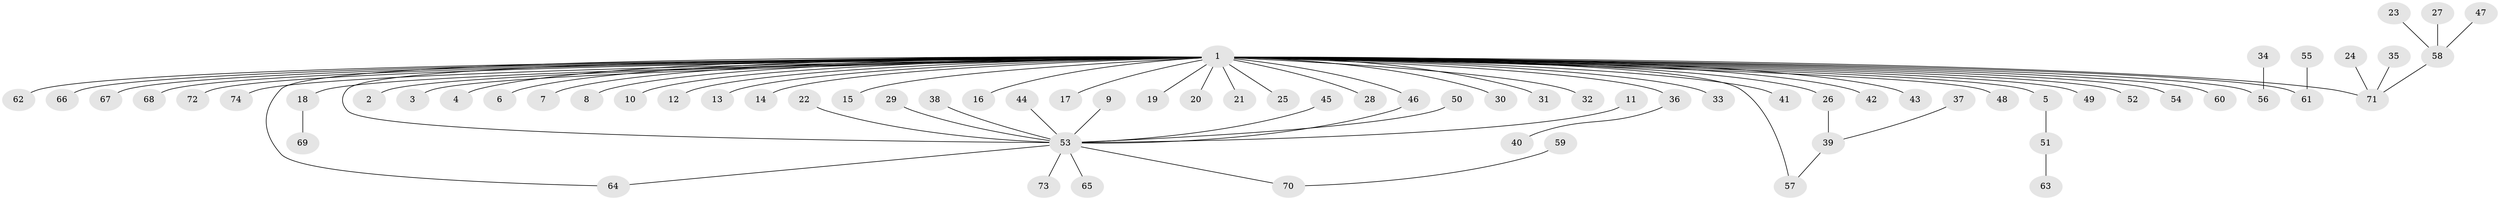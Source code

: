 // original degree distribution, {38: 0.006802721088435374, 14: 0.006802721088435374, 3: 0.10204081632653061, 2: 0.1836734693877551, 1: 0.6394557823129252, 5: 0.02040816326530612, 6: 0.006802721088435374, 4: 0.02040816326530612, 15: 0.006802721088435374, 7: 0.006802721088435374}
// Generated by graph-tools (version 1.1) at 2025/26/03/09/25 03:26:06]
// undirected, 74 vertices, 76 edges
graph export_dot {
graph [start="1"]
  node [color=gray90,style=filled];
  1;
  2;
  3;
  4;
  5;
  6;
  7;
  8;
  9;
  10;
  11;
  12;
  13;
  14;
  15;
  16;
  17;
  18;
  19;
  20;
  21;
  22;
  23;
  24;
  25;
  26;
  27;
  28;
  29;
  30;
  31;
  32;
  33;
  34;
  35;
  36;
  37;
  38;
  39;
  40;
  41;
  42;
  43;
  44;
  45;
  46;
  47;
  48;
  49;
  50;
  51;
  52;
  53;
  54;
  55;
  56;
  57;
  58;
  59;
  60;
  61;
  62;
  63;
  64;
  65;
  66;
  67;
  68;
  69;
  70;
  71;
  72;
  73;
  74;
  1 -- 2 [weight=1.0];
  1 -- 3 [weight=1.0];
  1 -- 4 [weight=1.0];
  1 -- 5 [weight=1.0];
  1 -- 6 [weight=1.0];
  1 -- 7 [weight=1.0];
  1 -- 8 [weight=1.0];
  1 -- 10 [weight=1.0];
  1 -- 12 [weight=1.0];
  1 -- 13 [weight=1.0];
  1 -- 14 [weight=1.0];
  1 -- 15 [weight=1.0];
  1 -- 16 [weight=1.0];
  1 -- 17 [weight=1.0];
  1 -- 18 [weight=1.0];
  1 -- 19 [weight=1.0];
  1 -- 20 [weight=1.0];
  1 -- 21 [weight=1.0];
  1 -- 25 [weight=1.0];
  1 -- 26 [weight=1.0];
  1 -- 28 [weight=1.0];
  1 -- 30 [weight=1.0];
  1 -- 31 [weight=1.0];
  1 -- 32 [weight=1.0];
  1 -- 33 [weight=1.0];
  1 -- 36 [weight=1.0];
  1 -- 41 [weight=1.0];
  1 -- 42 [weight=1.0];
  1 -- 43 [weight=1.0];
  1 -- 46 [weight=1.0];
  1 -- 48 [weight=1.0];
  1 -- 49 [weight=1.0];
  1 -- 52 [weight=1.0];
  1 -- 53 [weight=1.0];
  1 -- 54 [weight=1.0];
  1 -- 56 [weight=1.0];
  1 -- 57 [weight=1.0];
  1 -- 60 [weight=1.0];
  1 -- 61 [weight=2.0];
  1 -- 62 [weight=1.0];
  1 -- 64 [weight=1.0];
  1 -- 66 [weight=1.0];
  1 -- 67 [weight=1.0];
  1 -- 68 [weight=1.0];
  1 -- 71 [weight=1.0];
  1 -- 72 [weight=1.0];
  1 -- 74 [weight=1.0];
  5 -- 51 [weight=1.0];
  9 -- 53 [weight=1.0];
  11 -- 53 [weight=1.0];
  18 -- 69 [weight=1.0];
  22 -- 53 [weight=1.0];
  23 -- 58 [weight=1.0];
  24 -- 71 [weight=1.0];
  26 -- 39 [weight=1.0];
  27 -- 58 [weight=1.0];
  29 -- 53 [weight=1.0];
  34 -- 56 [weight=1.0];
  35 -- 71 [weight=1.0];
  36 -- 40 [weight=1.0];
  37 -- 39 [weight=1.0];
  38 -- 53 [weight=1.0];
  39 -- 57 [weight=1.0];
  44 -- 53 [weight=1.0];
  45 -- 53 [weight=1.0];
  46 -- 53 [weight=1.0];
  47 -- 58 [weight=1.0];
  50 -- 53 [weight=1.0];
  51 -- 63 [weight=1.0];
  53 -- 64 [weight=1.0];
  53 -- 65 [weight=1.0];
  53 -- 70 [weight=1.0];
  53 -- 73 [weight=1.0];
  55 -- 61 [weight=1.0];
  58 -- 71 [weight=1.0];
  59 -- 70 [weight=1.0];
}
